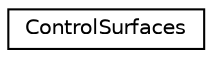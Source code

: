 digraph "Graphical Class Hierarchy"
{
 // LATEX_PDF_SIZE
  edge [fontname="Helvetica",fontsize="10",labelfontname="Helvetica",labelfontsize="10"];
  node [fontname="Helvetica",fontsize="10",shape=record];
  rankdir="LR";
  Node0 [label="ControlSurfaces",height=0.2,width=0.4,color="black", fillcolor="white", style="filled",URL="$class_control_surfaces.html",tooltip="Aircraft's control surfaces."];
}
